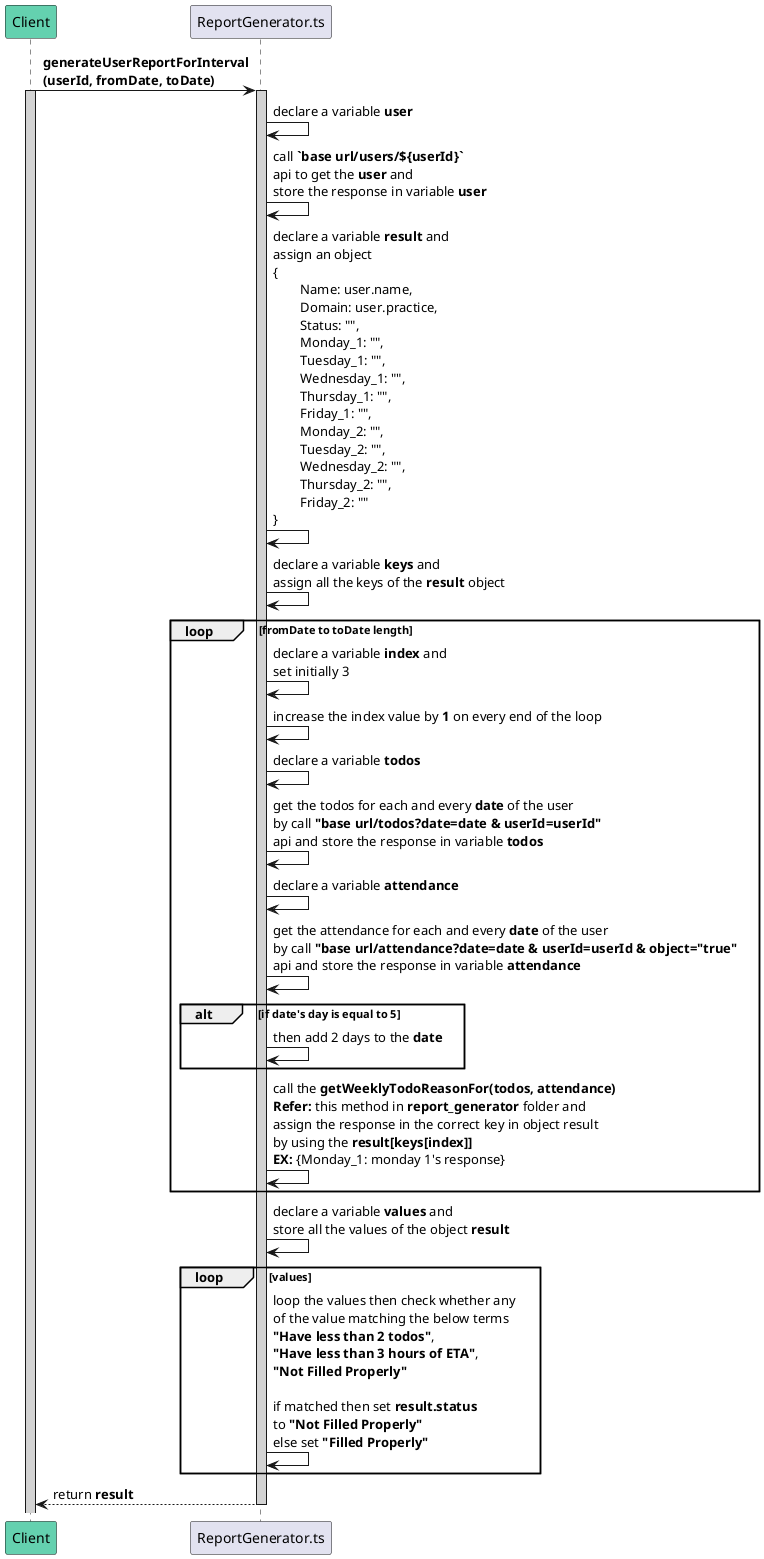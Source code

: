 @startuml generateUserReportForInterval
participant Client #64D1AF
participant ReportGenerator.ts

Client -> ReportGenerator.ts : **generateUserReportForInterval**\n**(userId, fromDate, toDate)**
activate Client #D3D3D3
activate ReportGenerator.ts #D3D3D3

ReportGenerator.ts -> ReportGenerator.ts: declare a variable **user**
ReportGenerator.ts -> ReportGenerator.ts: call **`base url/users/${userId}`** \napi to get the **user** and \nstore the response in variable **user**

ReportGenerator.ts -> ReportGenerator.ts: declare a variable **result** and \nassign an object \n{\n\tName: user.name, \n\tDomain: user.practice,\n\tStatus: "",\n\tMonday_1: "",\n\tTuesday_1: "",\n\tWednesday_1: "",\n\tThursday_1: "",\n\tFriday_1: "",\n\tMonday_2: "",\n\tTuesday_2: "",\n\tWednesday_2: "",\n\tThursday_2: "",\n\tFriday_2: ""\n}

ReportGenerator.ts -> ReportGenerator.ts: declare a variable **keys** and \nassign all the keys of the **result** object

loop fromDate to toDate length
    ReportGenerator.ts -> ReportGenerator.ts: declare a variable **index** and\nset initially 3
    ReportGenerator.ts -> ReportGenerator.ts: increase the index value by **1** on every end of the loop

    ReportGenerator.ts -> ReportGenerator.ts: declare a variable **todos**
    ReportGenerator.ts -> ReportGenerator.ts: get the todos for each and every **date** of the user \nby call **"base url/todos?date=date & userId=userId"**\napi and store the response in variable **todos**

    ReportGenerator.ts -> ReportGenerator.ts: declare a variable **attendance**
    ReportGenerator.ts -> ReportGenerator.ts: get the attendance for each and every **date** of the user \nby call **"base url/attendance?date=date & userId=userId & object="true"**\napi and store the response in variable **attendance**

    alt if date's day is equal to 5
        ReportGenerator.ts -> ReportGenerator.ts: then add 2 days to the **date**
    end

    ReportGenerator.ts -> ReportGenerator.ts: call the **getWeeklyTodoReasonFor(todos, attendance)** \n**Refer:** this method in **report_generator** folder and\nassign the response in the correct key in object result \nby using the **result[keys[index]]** \n**EX:** {Monday_1: monday 1's response}
end

ReportGenerator.ts -> ReportGenerator.ts: declare a variable **values** and \nstore all the values of the object **result**

loop values
    ReportGenerator.ts -> ReportGenerator.ts: loop the values then check whether any \nof the value matching the below terms \n**"Have less than 2 todos"**, \n**"Have less than 3 hours of ETA"**, \n**"Not Filled Properly"** \n\nif matched then set **result.status** \nto **"Not Filled Properly"** \nelse set **"Filled Properly"**
end

ReportGenerator.ts --> Client: return **result**
deactivate ReportGenerator.ts
@enduml
